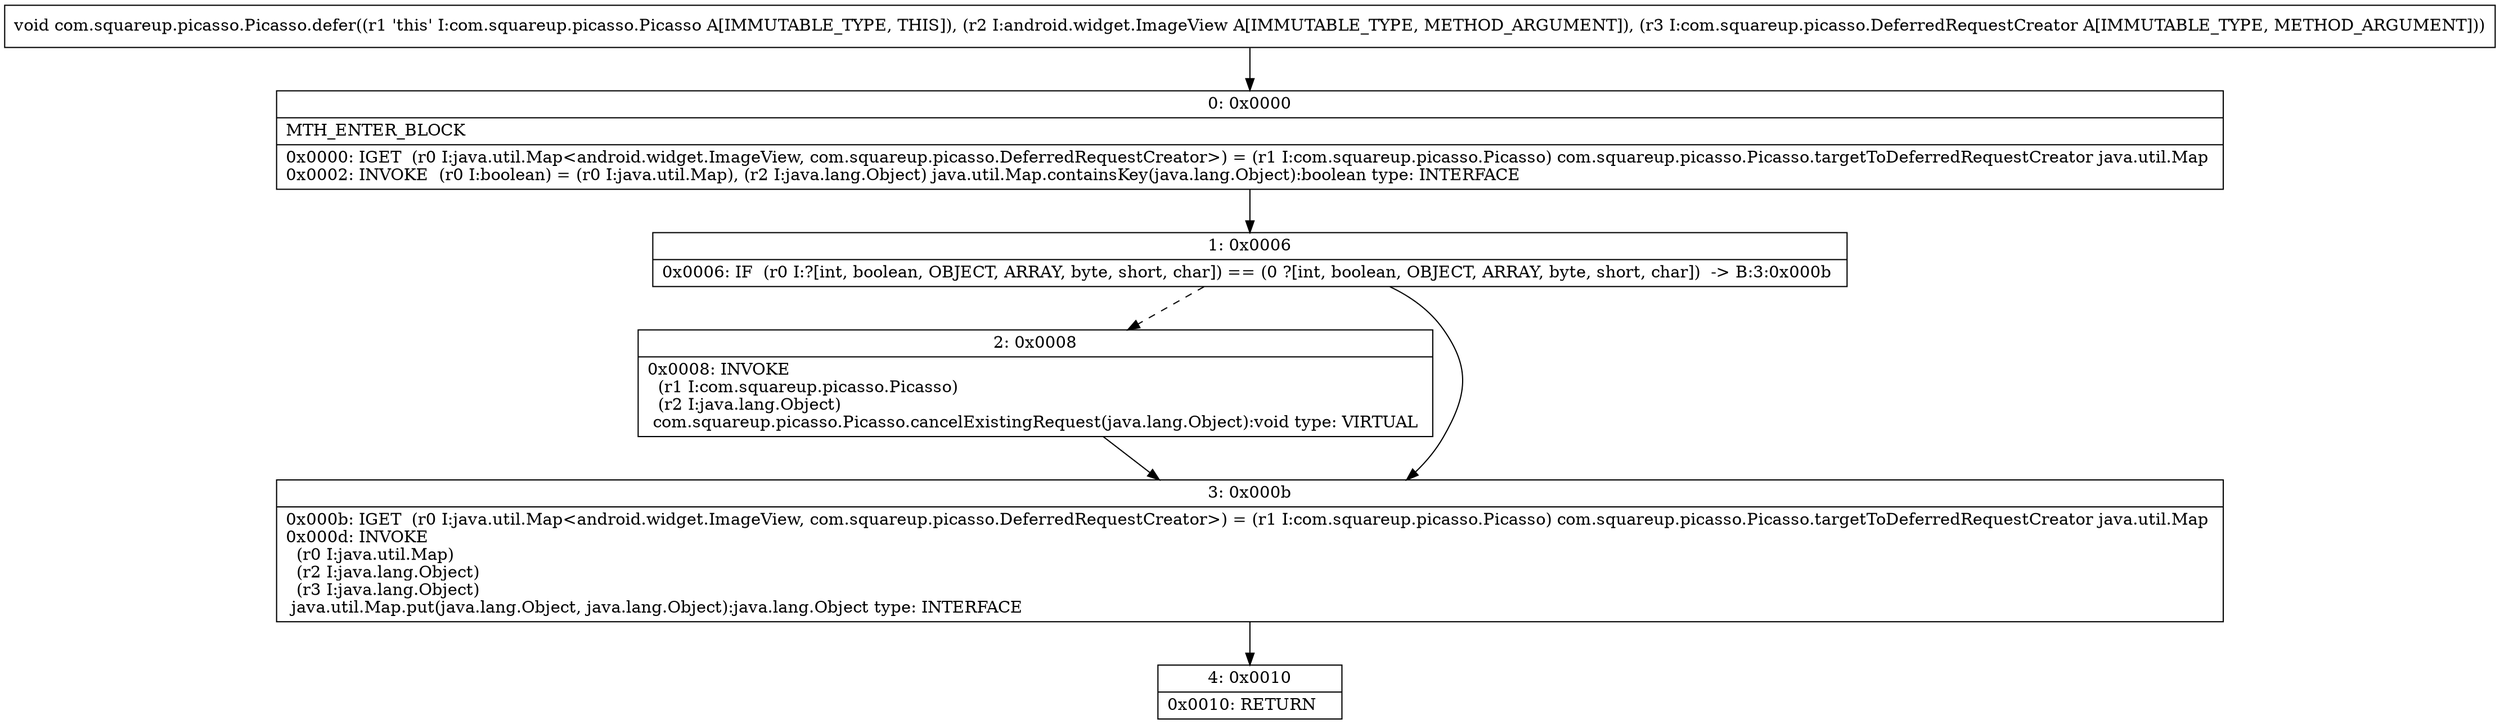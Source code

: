 digraph "CFG forcom.squareup.picasso.Picasso.defer(Landroid\/widget\/ImageView;Lcom\/squareup\/picasso\/DeferredRequestCreator;)V" {
Node_0 [shape=record,label="{0\:\ 0x0000|MTH_ENTER_BLOCK\l|0x0000: IGET  (r0 I:java.util.Map\<android.widget.ImageView, com.squareup.picasso.DeferredRequestCreator\>) = (r1 I:com.squareup.picasso.Picasso) com.squareup.picasso.Picasso.targetToDeferredRequestCreator java.util.Map \l0x0002: INVOKE  (r0 I:boolean) = (r0 I:java.util.Map), (r2 I:java.lang.Object) java.util.Map.containsKey(java.lang.Object):boolean type: INTERFACE \l}"];
Node_1 [shape=record,label="{1\:\ 0x0006|0x0006: IF  (r0 I:?[int, boolean, OBJECT, ARRAY, byte, short, char]) == (0 ?[int, boolean, OBJECT, ARRAY, byte, short, char])  \-\> B:3:0x000b \l}"];
Node_2 [shape=record,label="{2\:\ 0x0008|0x0008: INVOKE  \l  (r1 I:com.squareup.picasso.Picasso)\l  (r2 I:java.lang.Object)\l com.squareup.picasso.Picasso.cancelExistingRequest(java.lang.Object):void type: VIRTUAL \l}"];
Node_3 [shape=record,label="{3\:\ 0x000b|0x000b: IGET  (r0 I:java.util.Map\<android.widget.ImageView, com.squareup.picasso.DeferredRequestCreator\>) = (r1 I:com.squareup.picasso.Picasso) com.squareup.picasso.Picasso.targetToDeferredRequestCreator java.util.Map \l0x000d: INVOKE  \l  (r0 I:java.util.Map)\l  (r2 I:java.lang.Object)\l  (r3 I:java.lang.Object)\l java.util.Map.put(java.lang.Object, java.lang.Object):java.lang.Object type: INTERFACE \l}"];
Node_4 [shape=record,label="{4\:\ 0x0010|0x0010: RETURN   \l}"];
MethodNode[shape=record,label="{void com.squareup.picasso.Picasso.defer((r1 'this' I:com.squareup.picasso.Picasso A[IMMUTABLE_TYPE, THIS]), (r2 I:android.widget.ImageView A[IMMUTABLE_TYPE, METHOD_ARGUMENT]), (r3 I:com.squareup.picasso.DeferredRequestCreator A[IMMUTABLE_TYPE, METHOD_ARGUMENT])) }"];
MethodNode -> Node_0;
Node_0 -> Node_1;
Node_1 -> Node_2[style=dashed];
Node_1 -> Node_3;
Node_2 -> Node_3;
Node_3 -> Node_4;
}

